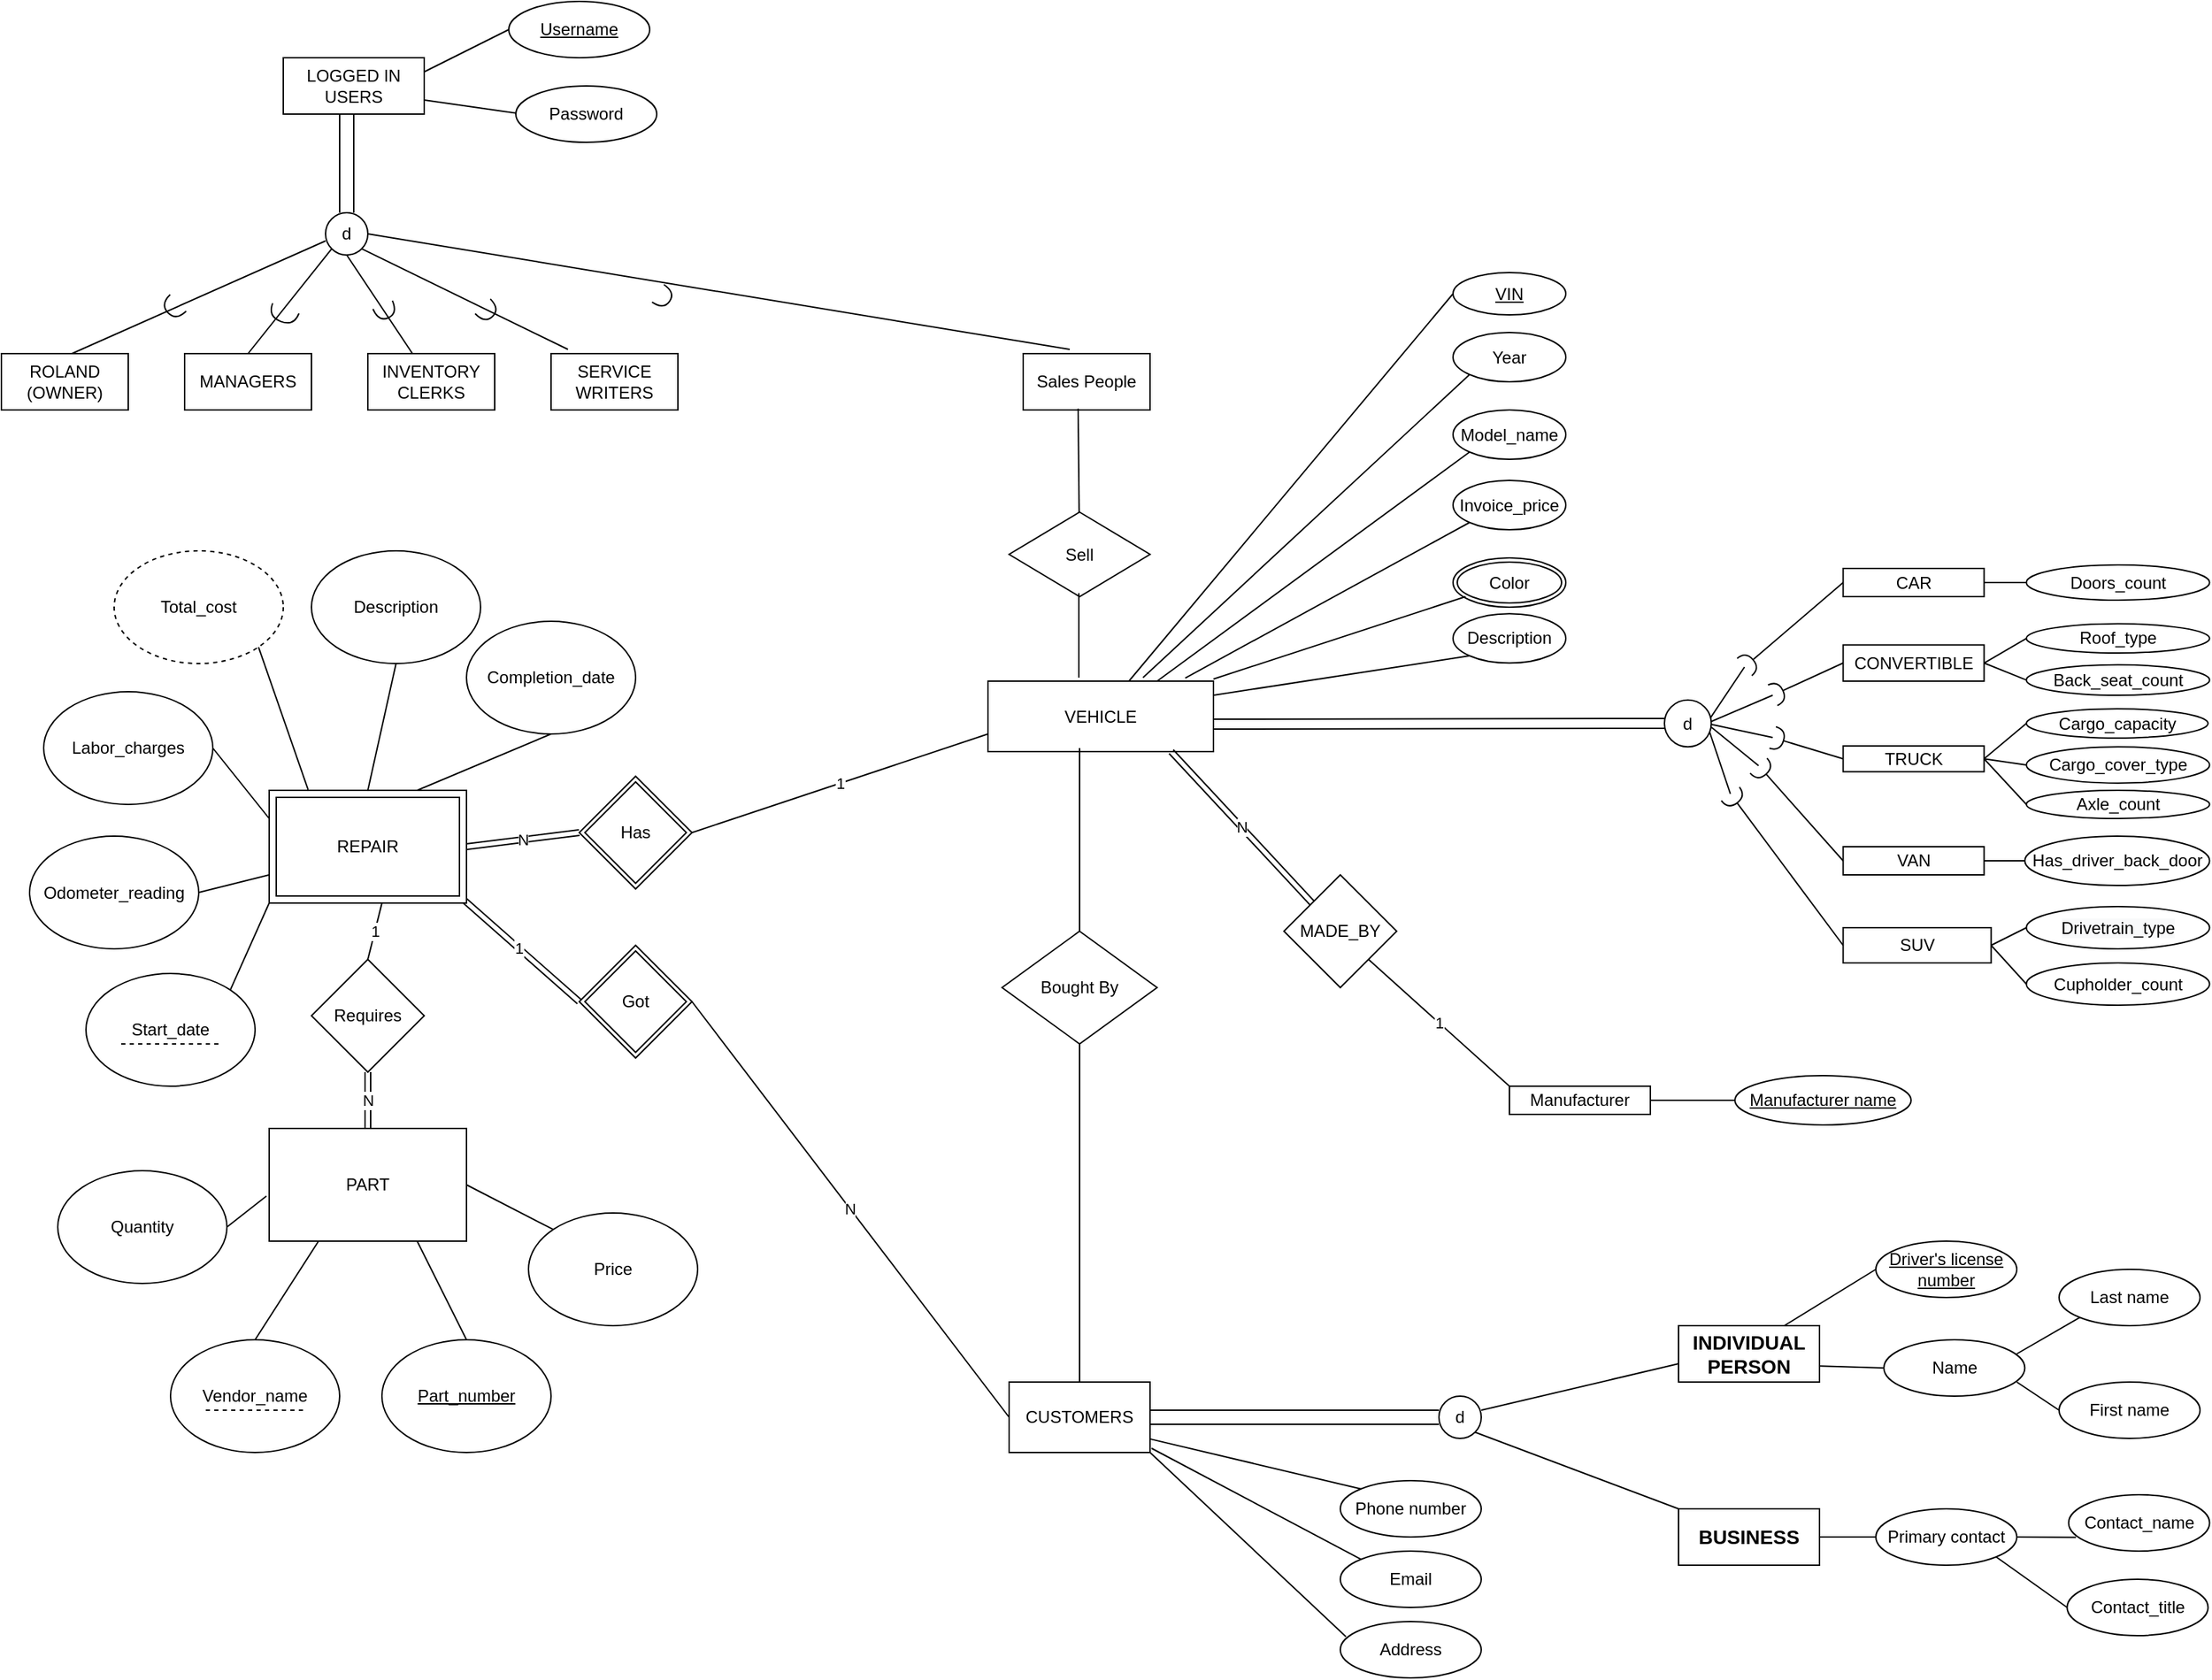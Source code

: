 <mxfile version="15.2.9" type="device"><diagram id="y69nBpDlucvYkf-LFNaB" name="Page-1"><mxGraphModel dx="1240" dy="689" grid="1" gridSize="10" guides="1" tooltips="1" connect="1" arrows="1" fold="1" page="1" pageScale="1" pageWidth="850" pageHeight="1100" math="0" shadow="0"><root><mxCell id="0"/><mxCell id="1" parent="0"/><mxCell id="Yxhm9z8XRofDXr7Q03bV-1" value="LOGGED IN USERS" style="whiteSpace=wrap;html=1;align=center;" vertex="1" parent="1"><mxGeometry x="210" y="110" width="100" height="40" as="geometry"/></mxCell><mxCell id="Yxhm9z8XRofDXr7Q03bV-3" value="" style="endArrow=none;html=1;" edge="1" parent="1"><mxGeometry width="50" height="50" relative="1" as="geometry"><mxPoint x="310" y="120" as="sourcePoint"/><mxPoint x="370" y="90" as="targetPoint"/></mxGeometry></mxCell><mxCell id="Yxhm9z8XRofDXr7Q03bV-4" value="" style="endArrow=none;html=1;exitX=1;exitY=0.75;exitDx=0;exitDy=0;" edge="1" parent="1" source="Yxhm9z8XRofDXr7Q03bV-1"><mxGeometry width="50" height="50" relative="1" as="geometry"><mxPoint x="310" y="150" as="sourcePoint"/><mxPoint x="380" y="150" as="targetPoint"/></mxGeometry></mxCell><mxCell id="Yxhm9z8XRofDXr7Q03bV-6" value="Password" style="ellipse;whiteSpace=wrap;html=1;align=center;" vertex="1" parent="1"><mxGeometry x="375" y="130" width="100" height="40" as="geometry"/></mxCell><mxCell id="Yxhm9z8XRofDXr7Q03bV-7" value="Username" style="ellipse;whiteSpace=wrap;html=1;align=center;fontStyle=4;" vertex="1" parent="1"><mxGeometry x="370" y="70" width="100" height="40" as="geometry"/></mxCell><mxCell id="Yxhm9z8XRofDXr7Q03bV-8" value="" style="endArrow=none;html=1;" edge="1" parent="1"><mxGeometry width="50" height="50" relative="1" as="geometry"><mxPoint x="260" y="220" as="sourcePoint"/><mxPoint x="260" y="150" as="targetPoint"/></mxGeometry></mxCell><mxCell id="Yxhm9z8XRofDXr7Q03bV-9" value="" style="endArrow=none;html=1;" edge="1" parent="1"><mxGeometry width="50" height="50" relative="1" as="geometry"><mxPoint x="250" y="220" as="sourcePoint"/><mxPoint x="250" y="150" as="targetPoint"/></mxGeometry></mxCell><mxCell id="Yxhm9z8XRofDXr7Q03bV-10" value="d" style="ellipse;whiteSpace=wrap;html=1;aspect=fixed;" vertex="1" parent="1"><mxGeometry x="240" y="220" width="30" height="30" as="geometry"/></mxCell><mxCell id="Yxhm9z8XRofDXr7Q03bV-11" value="" style="endArrow=none;html=1;" edge="1" parent="1"><mxGeometry width="50" height="50" relative="1" as="geometry"><mxPoint x="60" y="320" as="sourcePoint"/><mxPoint x="240" y="240" as="targetPoint"/></mxGeometry></mxCell><mxCell id="Yxhm9z8XRofDXr7Q03bV-12" value="ROLAND (OWNER)" style="rounded=0;whiteSpace=wrap;html=1;" vertex="1" parent="1"><mxGeometry x="10" y="320" width="90" height="40" as="geometry"/></mxCell><mxCell id="Yxhm9z8XRofDXr7Q03bV-13" value="MANAGERS" style="rounded=0;whiteSpace=wrap;html=1;" vertex="1" parent="1"><mxGeometry x="140" y="320" width="90" height="40" as="geometry"/></mxCell><mxCell id="Yxhm9z8XRofDXr7Q03bV-14" value="INVENTORY CLERKS" style="rounded=0;whiteSpace=wrap;html=1;" vertex="1" parent="1"><mxGeometry x="270" y="320" width="90" height="40" as="geometry"/></mxCell><mxCell id="Yxhm9z8XRofDXr7Q03bV-15" value="Sales People" style="rounded=0;whiteSpace=wrap;html=1;" vertex="1" parent="1"><mxGeometry x="735" y="320" width="90" height="40" as="geometry"/></mxCell><mxCell id="Yxhm9z8XRofDXr7Q03bV-16" value="SERVICE WRITERS" style="rounded=0;whiteSpace=wrap;html=1;" vertex="1" parent="1"><mxGeometry x="400" y="320" width="90" height="40" as="geometry"/></mxCell><mxCell id="Yxhm9z8XRofDXr7Q03bV-17" value="" style="endArrow=none;html=1;entryX=0.367;entryY=-0.075;entryDx=0;entryDy=0;entryPerimeter=0;exitX=1;exitY=0.5;exitDx=0;exitDy=0;" edge="1" parent="1" source="Yxhm9z8XRofDXr7Q03bV-10" target="Yxhm9z8XRofDXr7Q03bV-15"><mxGeometry width="50" height="50" relative="1" as="geometry"><mxPoint x="350" y="240" as="sourcePoint"/><mxPoint x="530" y="160" as="targetPoint"/></mxGeometry></mxCell><mxCell id="Yxhm9z8XRofDXr7Q03bV-20" value="" style="endArrow=none;html=1;exitX=0.5;exitY=1;exitDx=0;exitDy=0;" edge="1" parent="1" source="Yxhm9z8XRofDXr7Q03bV-10" target="Yxhm9z8XRofDXr7Q03bV-14"><mxGeometry width="50" height="50" relative="1" as="geometry"><mxPoint x="260" y="290" as="sourcePoint"/><mxPoint x="290" y="318" as="targetPoint"/></mxGeometry></mxCell><mxCell id="Yxhm9z8XRofDXr7Q03bV-21" value="" style="shape=requiredInterface;html=1;verticalLabelPosition=bottom;direction=south;rotation=337;" vertex="1" parent="1"><mxGeometry x="275" y="285" width="15" height="10" as="geometry"/></mxCell><mxCell id="Yxhm9z8XRofDXr7Q03bV-22" value="" style="shape=requiredInterface;html=1;verticalLabelPosition=bottom;direction=east;rotation=46;" vertex="1" parent="1"><mxGeometry x="350" y="282.5" width="10" height="15" as="geometry"/></mxCell><mxCell id="Yxhm9z8XRofDXr7Q03bV-24" value="" style="endArrow=none;html=1;exitX=1;exitY=1;exitDx=0;exitDy=0;entryX=0.133;entryY=-0.075;entryDx=0;entryDy=0;entryPerimeter=0;" edge="1" parent="1" source="Yxhm9z8XRofDXr7Q03bV-10" target="Yxhm9z8XRofDXr7Q03bV-16"><mxGeometry width="50" height="50" relative="1" as="geometry"><mxPoint x="265.607" y="245.607" as="sourcePoint"/><mxPoint x="370" y="290" as="targetPoint"/></mxGeometry></mxCell><mxCell id="Yxhm9z8XRofDXr7Q03bV-26" value="" style="shape=requiredInterface;html=1;verticalLabelPosition=bottom;direction=east;rotation=34;" vertex="1" parent="1"><mxGeometry x="474.998" y="272.497" width="10" height="15" as="geometry"/></mxCell><mxCell id="Yxhm9z8XRofDXr7Q03bV-28" value="" style="shape=requiredInterface;html=1;verticalLabelPosition=bottom;direction=south;rotation=46;" vertex="1" parent="1"><mxGeometry x="123.63" y="282.5" width="16.37" height="10" as="geometry"/></mxCell><mxCell id="Yxhm9z8XRofDXr7Q03bV-27" value="" style="shape=requiredInterface;html=1;verticalLabelPosition=bottom;direction=south;rotation=21;" vertex="1" parent="1"><mxGeometry x="200" y="287.5" width="20" height="10" as="geometry"/></mxCell><mxCell id="Yxhm9z8XRofDXr7Q03bV-29" value="" style="endArrow=none;html=1;entryX=0;entryY=1;entryDx=0;entryDy=0;exitX=0.5;exitY=0;exitDx=0;exitDy=0;" edge="1" parent="1" source="Yxhm9z8XRofDXr7Q03bV-13" target="Yxhm9z8XRofDXr7Q03bV-10"><mxGeometry width="50" height="50" relative="1" as="geometry"><mxPoint x="185" y="320" as="sourcePoint"/><mxPoint x="244.393" y="245.607" as="targetPoint"/></mxGeometry></mxCell><mxCell id="Yxhm9z8XRofDXr7Q03bV-31" value="Sell" style="shape=rhombus;perimeter=rhombusPerimeter;whiteSpace=wrap;html=1;align=center;" vertex="1" parent="1"><mxGeometry x="725" y="432.5" width="100" height="60" as="geometry"/></mxCell><mxCell id="Yxhm9z8XRofDXr7Q03bV-32" value="" style="endArrow=none;html=1;entryX=0.433;entryY=0.975;entryDx=0;entryDy=0;entryPerimeter=0;" edge="1" parent="1" source="Yxhm9z8XRofDXr7Q03bV-31" target="Yxhm9z8XRofDXr7Q03bV-15"><mxGeometry width="50" height="50" relative="1" as="geometry"><mxPoint x="540" y="410" as="sourcePoint"/><mxPoint x="590" y="360" as="targetPoint"/></mxGeometry></mxCell><mxCell id="Yxhm9z8XRofDXr7Q03bV-33" value="" style="endArrow=none;html=1;" edge="1" parent="1"><mxGeometry width="50" height="50" relative="1" as="geometry"><mxPoint x="774.5" y="550" as="sourcePoint"/><mxPoint x="774.5" y="490" as="targetPoint"/></mxGeometry></mxCell><mxCell id="Yxhm9z8XRofDXr7Q03bV-34" value="VEHICLE" style="whiteSpace=wrap;html=1;align=center;" vertex="1" parent="1"><mxGeometry x="710" y="552.5" width="160" height="50" as="geometry"/></mxCell><mxCell id="Yxhm9z8XRofDXr7Q03bV-35" value="&lt;div style=&quot;text-align: left&quot;&gt;&lt;font face=&quot;helvetica&quot;&gt;Doors_count&lt;/font&gt;&lt;/div&gt;" style="ellipse;whiteSpace=wrap;html=1;fontSize=12;direction=east;" vertex="1" parent="1"><mxGeometry x="1446.78" y="470" width="130" height="25" as="geometry"/></mxCell><mxCell id="Yxhm9z8XRofDXr7Q03bV-36" value="Roof_type" style="ellipse;whiteSpace=wrap;html=1;fontSize=12;direction=east;" vertex="1" parent="1"><mxGeometry x="1446.78" y="511.78" width="130" height="20.72" as="geometry"/></mxCell><mxCell id="Yxhm9z8XRofDXr7Q03bV-37" value="Back_seat_count" style="ellipse;whiteSpace=wrap;html=1;fontSize=12;direction=east;" vertex="1" parent="1"><mxGeometry x="1446.78" y="540.89" width="130" height="21.61" as="geometry"/></mxCell><mxCell id="Yxhm9z8XRofDXr7Q03bV-38" value="Cargo_capacity" style="ellipse;whiteSpace=wrap;html=1;fontSize=12;direction=east;" vertex="1" parent="1"><mxGeometry x="1446.78" y="572.14" width="128.93" height="20.72" as="geometry"/></mxCell><mxCell id="Yxhm9z8XRofDXr7Q03bV-39" value="Cargo_cover_type" style="ellipse;whiteSpace=wrap;html=1;fontSize=12;direction=east;" vertex="1" parent="1"><mxGeometry x="1446.78" y="599.11" width="130" height="25.72" as="geometry"/></mxCell><mxCell id="Yxhm9z8XRofDXr7Q03bV-40" value="Axle_count" style="ellipse;whiteSpace=wrap;html=1;fontSize=12;direction=east;" vertex="1" parent="1"><mxGeometry x="1446.78" y="630" width="130" height="20" as="geometry"/></mxCell><mxCell id="Yxhm9z8XRofDXr7Q03bV-41" value="Has_driver_back_door" style="ellipse;whiteSpace=wrap;html=1;fontSize=12;direction=east;" vertex="1" parent="1"><mxGeometry x="1445.68" y="662.5" width="131.1" height="35" as="geometry"/></mxCell><mxCell id="Yxhm9z8XRofDXr7Q03bV-42" value="&lt;span style=&quot;color: rgb(0 , 0 , 0) ; font-family: &amp;#34;helvetica&amp;#34; ; font-size: 12px ; font-style: normal ; font-weight: 400 ; letter-spacing: normal ; text-align: left ; text-indent: 0px ; text-transform: none ; word-spacing: 0px ; background-color: rgb(248 , 249 , 250) ; display: inline ; float: none&quot;&gt;Drivetrain_type&lt;/span&gt;" style="ellipse;whiteSpace=wrap;html=1;fontSize=12;direction=east;" vertex="1" parent="1"><mxGeometry x="1446.78" y="712.5" width="130" height="30" as="geometry"/></mxCell><mxCell id="Yxhm9z8XRofDXr7Q03bV-43" value="&lt;span style=&quot;text-align: left ; font-size: 12px&quot;&gt;Cupholder_count&lt;/span&gt;" style="ellipse;whiteSpace=wrap;html=1;fontSize=12;direction=east;" vertex="1" parent="1"><mxGeometry x="1446.78" y="752.5" width="130" height="30" as="geometry"/></mxCell><mxCell id="Yxhm9z8XRofDXr7Q03bV-44" value="" style="endArrow=none;html=1;entryX=1;entryY=0.5;entryDx=0;entryDy=0;exitX=0;exitY=0.5;exitDx=0;exitDy=0;" edge="1" parent="1" source="Yxhm9z8XRofDXr7Q03bV-43" target="Yxhm9z8XRofDXr7Q03bV-46"><mxGeometry width="50" height="50" relative="1" as="geometry"><mxPoint x="1041.78" y="772.5" as="sourcePoint"/><mxPoint x="1086.78" y="772.5" as="targetPoint"/></mxGeometry></mxCell><mxCell id="Yxhm9z8XRofDXr7Q03bV-45" value="" style="endArrow=none;html=1;entryX=1;entryY=0.5;entryDx=0;entryDy=0;exitX=0;exitY=0.5;exitDx=0;exitDy=0;" edge="1" parent="1" source="Yxhm9z8XRofDXr7Q03bV-42" target="Yxhm9z8XRofDXr7Q03bV-46"><mxGeometry width="50" height="50" relative="1" as="geometry"><mxPoint x="1086.78" y="821.5" as="sourcePoint"/><mxPoint x="1097.031" y="783.107" as="targetPoint"/></mxGeometry></mxCell><mxCell id="Yxhm9z8XRofDXr7Q03bV-46" value="SUV" style="html=1;dashed=0;whitespace=wrap;direction=east;" vertex="1" parent="1"><mxGeometry x="1316.78" y="727.5" width="105" height="25" as="geometry"/></mxCell><mxCell id="Yxhm9z8XRofDXr7Q03bV-47" value="VAN" style="whiteSpace=wrap;html=1;align=center;direction=east;" vertex="1" parent="1"><mxGeometry x="1316.78" y="670" width="100" height="20" as="geometry"/></mxCell><mxCell id="Yxhm9z8XRofDXr7Q03bV-48" value="TRUCK" style="whiteSpace=wrap;html=1;align=center;direction=east;" vertex="1" parent="1"><mxGeometry x="1316.78" y="598.48" width="100" height="18.3" as="geometry"/></mxCell><mxCell id="Yxhm9z8XRofDXr7Q03bV-49" value="" style="endArrow=none;html=1;entryX=1;entryY=0.5;entryDx=0;entryDy=0;exitX=0;exitY=0.5;exitDx=0;exitDy=0;" edge="1" parent="1" source="Yxhm9z8XRofDXr7Q03bV-40" target="Yxhm9z8XRofDXr7Q03bV-48"><mxGeometry width="50" height="50" relative="1" as="geometry"><mxPoint x="1411.78" y="744.78" as="sourcePoint"/><mxPoint x="1401.78" y="654.78" as="targetPoint"/></mxGeometry></mxCell><mxCell id="Yxhm9z8XRofDXr7Q03bV-50" value="" style="endArrow=none;html=1;exitX=0;exitY=0.5;exitDx=0;exitDy=0;entryX=1;entryY=0.5;entryDx=0;entryDy=0;" edge="1" parent="1" source="Yxhm9z8XRofDXr7Q03bV-39" target="Yxhm9z8XRofDXr7Q03bV-48"><mxGeometry width="50" height="50" relative="1" as="geometry"><mxPoint x="1361.78" y="694.78" as="sourcePoint"/><mxPoint x="1446.78" y="631.5" as="targetPoint"/></mxGeometry></mxCell><mxCell id="Yxhm9z8XRofDXr7Q03bV-51" value="" style="endArrow=none;html=1;entryX=0;entryY=0.5;entryDx=0;entryDy=0;exitX=1;exitY=0.5;exitDx=0;exitDy=0;" edge="1" parent="1" source="Yxhm9z8XRofDXr7Q03bV-48" target="Yxhm9z8XRofDXr7Q03bV-38"><mxGeometry width="50" height="50" relative="1" as="geometry"><mxPoint x="1406.78" y="632.5" as="sourcePoint"/><mxPoint x="1489.28" y="634.78" as="targetPoint"/></mxGeometry></mxCell><mxCell id="Yxhm9z8XRofDXr7Q03bV-52" value="CONVERTIBLE" style="whiteSpace=wrap;html=1;align=center;direction=east;" vertex="1" parent="1"><mxGeometry x="1316.78" y="526.78" width="100" height="25.72" as="geometry"/></mxCell><mxCell id="Yxhm9z8XRofDXr7Q03bV-53" value="CAR" style="whiteSpace=wrap;html=1;align=center;direction=east;" vertex="1" parent="1"><mxGeometry x="1316.78" y="472.5" width="100" height="20" as="geometry"/></mxCell><mxCell id="Yxhm9z8XRofDXr7Q03bV-54" value="" style="endArrow=none;html=1;entryX=0;entryY=0.5;entryDx=0;entryDy=0;exitX=1;exitY=0.5;exitDx=0;exitDy=0;" edge="1" parent="1" source="Yxhm9z8XRofDXr7Q03bV-52" target="Yxhm9z8XRofDXr7Q03bV-36"><mxGeometry width="50" height="50" relative="1" as="geometry"><mxPoint x="1386.78" y="574.06" as="sourcePoint"/><mxPoint x="1436.78" y="524.06" as="targetPoint"/></mxGeometry></mxCell><mxCell id="Yxhm9z8XRofDXr7Q03bV-55" value="" style="endArrow=none;html=1;entryX=0;entryY=0.5;entryDx=0;entryDy=0;exitX=1;exitY=0.5;exitDx=0;exitDy=0;" edge="1" parent="1" source="Yxhm9z8XRofDXr7Q03bV-52" target="Yxhm9z8XRofDXr7Q03bV-37"><mxGeometry width="50" height="50" relative="1" as="geometry"><mxPoint x="1386.78" y="574.78" as="sourcePoint"/><mxPoint x="1436.78" y="524.78" as="targetPoint"/></mxGeometry></mxCell><mxCell id="Yxhm9z8XRofDXr7Q03bV-56" value="" style="endArrow=none;html=1;exitX=1;exitY=0.5;exitDx=0;exitDy=0;entryX=0;entryY=0.5;entryDx=0;entryDy=0;" edge="1" parent="1" source="Yxhm9z8XRofDXr7Q03bV-47" target="Yxhm9z8XRofDXr7Q03bV-41"><mxGeometry width="50" height="50" relative="1" as="geometry"><mxPoint x="1156.78" y="702.5" as="sourcePoint"/><mxPoint x="1206.78" y="652.5" as="targetPoint"/></mxGeometry></mxCell><mxCell id="Yxhm9z8XRofDXr7Q03bV-57" value="" style="endArrow=none;html=1;entryX=1;entryY=0.5;entryDx=0;entryDy=0;exitX=0;exitY=0.5;exitDx=0;exitDy=0;" edge="1" parent="1" source="Yxhm9z8XRofDXr7Q03bV-35" target="Yxhm9z8XRofDXr7Q03bV-53"><mxGeometry width="50" height="50" relative="1" as="geometry"><mxPoint x="1156.78" y="702.5" as="sourcePoint"/><mxPoint x="1206.78" y="652.5" as="targetPoint"/></mxGeometry></mxCell><mxCell id="Yxhm9z8XRofDXr7Q03bV-58" value="" style="endArrow=halfCircle;html=1;strokeWidth=1;exitX=0;exitY=0.5;exitDx=0;exitDy=0;endFill=0;entryX=0;entryY=0.5;entryDx=0;entryDy=0;" edge="1" parent="1" source="Yxhm9z8XRofDXr7Q03bV-53"><mxGeometry width="50" height="50" relative="1" as="geometry"><mxPoint x="1226.78" y="602.5" as="sourcePoint"/><mxPoint x="1246.78" y="542.5" as="targetPoint"/></mxGeometry></mxCell><mxCell id="Yxhm9z8XRofDXr7Q03bV-59" value="" style="endArrow=halfCircle;html=1;strokeWidth=1;exitX=0;exitY=0.5;exitDx=0;exitDy=0;endFill=0;entryX=0;entryY=0.5;entryDx=0;entryDy=0;" edge="1" parent="1" source="Yxhm9z8XRofDXr7Q03bV-52"><mxGeometry width="50" height="50" relative="1" as="geometry"><mxPoint x="1326.78" y="492.5" as="sourcePoint"/><mxPoint x="1266.78" y="562.5" as="targetPoint"/></mxGeometry></mxCell><mxCell id="Yxhm9z8XRofDXr7Q03bV-60" value="" style="endArrow=halfCircle;html=1;strokeWidth=1;exitX=0;exitY=0.5;exitDx=0;exitDy=0;endFill=0;entryX=0;entryY=0.5;entryDx=0;entryDy=0;" edge="1" parent="1" source="Yxhm9z8XRofDXr7Q03bV-48"><mxGeometry width="50" height="50" relative="1" as="geometry"><mxPoint x="1326.78" y="549.64" as="sourcePoint"/><mxPoint x="1266.78" y="592.5" as="targetPoint"/></mxGeometry></mxCell><mxCell id="Yxhm9z8XRofDXr7Q03bV-61" value="" style="endArrow=halfCircle;html=1;strokeWidth=1;exitX=0;exitY=0.5;exitDx=0;exitDy=0;endFill=0;entryX=0;entryY=0.5;entryDx=0;entryDy=0;" edge="1" parent="1" source="Yxhm9z8XRofDXr7Q03bV-47"><mxGeometry width="50" height="50" relative="1" as="geometry"><mxPoint x="1326.78" y="617.63" as="sourcePoint"/><mxPoint x="1256.78" y="612.5" as="targetPoint"/></mxGeometry></mxCell><mxCell id="Yxhm9z8XRofDXr7Q03bV-62" value="" style="endArrow=halfCircle;html=1;strokeWidth=1;exitX=0;exitY=0.5;exitDx=0;exitDy=0;endFill=0;entryX=0;entryY=0.5;entryDx=0;entryDy=0;" edge="1" parent="1" source="Yxhm9z8XRofDXr7Q03bV-46"><mxGeometry width="50" height="50" relative="1" as="geometry"><mxPoint x="1326.78" y="690" as="sourcePoint"/><mxPoint x="1236.78" y="632.5" as="targetPoint"/></mxGeometry></mxCell><mxCell id="Yxhm9z8XRofDXr7Q03bV-63" value="" style="endArrow=none;html=1;strokeWidth=1;exitX=1;exitY=0.5;exitDx=0;exitDy=0;" edge="1" parent="1"><mxGeometry width="50" height="50" relative="1" as="geometry"><mxPoint x="1220.0" y="582.5" as="sourcePoint"/><mxPoint x="1246.78" y="542.5" as="targetPoint"/></mxGeometry></mxCell><mxCell id="Yxhm9z8XRofDXr7Q03bV-64" value="" style="endArrow=none;html=1;strokeWidth=1;exitX=1;exitY=0.5;exitDx=0;exitDy=0;" edge="1" parent="1"><mxGeometry width="50" height="50" relative="1" as="geometry"><mxPoint x="1220.0" y="582.5" as="sourcePoint"/><mxPoint x="1266.78" y="562.5" as="targetPoint"/></mxGeometry></mxCell><mxCell id="Yxhm9z8XRofDXr7Q03bV-65" value="" style="endArrow=none;html=1;strokeWidth=1;exitX=1;exitY=0.5;exitDx=0;exitDy=0;" edge="1" parent="1"><mxGeometry width="50" height="50" relative="1" as="geometry"><mxPoint x="1220.0" y="582.5" as="sourcePoint"/><mxPoint x="1266.78" y="592.5" as="targetPoint"/></mxGeometry></mxCell><mxCell id="Yxhm9z8XRofDXr7Q03bV-66" value="" style="endArrow=none;html=1;strokeWidth=1;exitX=1;exitY=0.5;exitDx=0;exitDy=0;" edge="1" parent="1"><mxGeometry width="50" height="50" relative="1" as="geometry"><mxPoint x="1220.0" y="582.5" as="sourcePoint"/><mxPoint x="1256.78" y="612.5" as="targetPoint"/></mxGeometry></mxCell><mxCell id="Yxhm9z8XRofDXr7Q03bV-67" value="" style="endArrow=none;html=1;strokeWidth=1;exitX=1;exitY=0.5;exitDx=0;exitDy=0;" edge="1" parent="1"><mxGeometry width="50" height="50" relative="1" as="geometry"><mxPoint x="1220.0" y="582.5" as="sourcePoint"/><mxPoint x="1236.78" y="632.5" as="targetPoint"/></mxGeometry></mxCell><mxCell id="Yxhm9z8XRofDXr7Q03bV-68" value="d" style="ellipse;whiteSpace=wrap;html=1;aspect=fixed;direction=east;" vertex="1" parent="1"><mxGeometry x="1190" y="565.89" width="33.22" height="33.22" as="geometry"/></mxCell><mxCell id="Yxhm9z8XRofDXr7Q03bV-69" style="edgeStyle=none;rounded=0;orthogonalLoop=1;jettySize=auto;html=1;entryX=0;entryY=0.5;entryDx=0;entryDy=0;endArrow=none;endFill=0;strokeWidth=1;shape=link;width=7;" edge="1" parent="1" target="Yxhm9z8XRofDXr7Q03bV-68"><mxGeometry relative="1" as="geometry"><mxPoint x="870" y="583" as="sourcePoint"/><mxPoint x="760.0" y="582" as="targetPoint"/></mxGeometry></mxCell><mxCell id="Yxhm9z8XRofDXr7Q03bV-105" value="" style="endArrow=none;html=1;exitX=0.5;exitY=0;exitDx=0;exitDy=0;" edge="1" parent="1" source="Yxhm9z8XRofDXr7Q03bV-106"><mxGeometry width="50" height="50" relative="1" as="geometry"><mxPoint x="775.23" y="675.59" as="sourcePoint"/><mxPoint x="775" y="600" as="targetPoint"/></mxGeometry></mxCell><mxCell id="Yxhm9z8XRofDXr7Q03bV-106" value="Bought By" style="shape=rhombus;perimeter=rhombusPerimeter;whiteSpace=wrap;html=1;align=center;" vertex="1" parent="1"><mxGeometry x="720" y="730" width="110" height="80" as="geometry"/></mxCell><mxCell id="Yxhm9z8XRofDXr7Q03bV-108" value="" style="endArrow=none;html=1;exitX=0.5;exitY=0;exitDx=0;exitDy=0;" edge="1" parent="1" source="Yxhm9z8XRofDXr7Q03bV-109"><mxGeometry width="50" height="50" relative="1" as="geometry"><mxPoint x="775.23" y="823.68" as="sourcePoint"/><mxPoint x="775" y="810" as="targetPoint"/></mxGeometry></mxCell><mxCell id="Yxhm9z8XRofDXr7Q03bV-109" value="CUSTOMERS" style="whiteSpace=wrap;html=1;align=center;" vertex="1" parent="1"><mxGeometry x="725" y="1050" width="100" height="50" as="geometry"/></mxCell><mxCell id="Yxhm9z8XRofDXr7Q03bV-120" value="Model_name" style="ellipse;whiteSpace=wrap;html=1;rounded=0;fontSize=12;" vertex="1" parent="1"><mxGeometry x="1040" y="360" width="80" height="35" as="geometry"/></mxCell><mxCell id="Yxhm9z8XRofDXr7Q03bV-121" value="Year" style="ellipse;whiteSpace=wrap;html=1;rounded=0;fontSize=12;" vertex="1" parent="1"><mxGeometry x="1040" y="305" width="80" height="35" as="geometry"/></mxCell><mxCell id="Yxhm9z8XRofDXr7Q03bV-122" value="Invoice_price" style="ellipse;whiteSpace=wrap;html=1;rounded=0;fontSize=12;" vertex="1" parent="1"><mxGeometry x="1040" y="410" width="80" height="35" as="geometry"/></mxCell><mxCell id="Yxhm9z8XRofDXr7Q03bV-124" value="" style="endArrow=none;html=1;entryX=0.75;entryY=0;entryDx=0;entryDy=0;exitX=0;exitY=1;exitDx=0;exitDy=0;" edge="1" parent="1" source="Yxhm9z8XRofDXr7Q03bV-120" target="Yxhm9z8XRofDXr7Q03bV-34"><mxGeometry width="50" height="50" relative="1" as="geometry"><mxPoint x="930" y="440" as="sourcePoint"/><mxPoint x="1120" y="315.72" as="targetPoint"/></mxGeometry></mxCell><mxCell id="Yxhm9z8XRofDXr7Q03bV-125" value="" style="endArrow=none;html=1;exitX=0;exitY=1;exitDx=0;exitDy=0;" edge="1" parent="1" source="Yxhm9z8XRofDXr7Q03bV-121"><mxGeometry width="50" height="50" relative="1" as="geometry"><mxPoint x="1075" y="260.72" as="sourcePoint"/><mxPoint x="820" y="550" as="targetPoint"/></mxGeometry></mxCell><mxCell id="Yxhm9z8XRofDXr7Q03bV-126" value="&lt;span&gt;Color&lt;/span&gt;" style="ellipse;shape=doubleEllipse;margin=3;whiteSpace=wrap;html=1;align=center;" vertex="1" parent="1"><mxGeometry x="1040" y="465" width="80" height="35" as="geometry"/></mxCell><mxCell id="Yxhm9z8XRofDXr7Q03bV-128" value="Description" style="ellipse;whiteSpace=wrap;html=1;rounded=0;fontSize=12;" vertex="1" parent="1"><mxGeometry x="1040" y="504.64" width="80" height="35" as="geometry"/></mxCell><mxCell id="Yxhm9z8XRofDXr7Q03bV-130" value="" style="endArrow=none;html=1;entryX=0;entryY=1;entryDx=0;entryDy=0;exitX=1;exitY=0.2;exitDx=0;exitDy=0;exitPerimeter=0;" edge="1" parent="1" source="Yxhm9z8XRofDXr7Q03bV-34" target="Yxhm9z8XRofDXr7Q03bV-128"><mxGeometry width="50" height="50" relative="1" as="geometry"><mxPoint x="890" y="540" as="sourcePoint"/><mxPoint x="935.0" y="408.22" as="targetPoint"/></mxGeometry></mxCell><mxCell id="Yxhm9z8XRofDXr7Q03bV-131" value="" style="endArrow=none;html=1;entryX=0.111;entryY=0.786;entryDx=0;entryDy=0;entryPerimeter=0;" edge="1" parent="1" target="Yxhm9z8XRofDXr7Q03bV-126"><mxGeometry width="50" height="50" relative="1" as="geometry"><mxPoint x="870" y="551" as="sourcePoint"/><mxPoint x="950" y="528" as="targetPoint"/></mxGeometry></mxCell><mxCell id="Yxhm9z8XRofDXr7Q03bV-132" value="" style="endArrow=none;html=1;exitX=1;exitY=0.5;exitDx=0;exitDy=0;entryX=0;entryY=1;entryDx=0;entryDy=0;" edge="1" parent="1" target="Yxhm9z8XRofDXr7Q03bV-122"><mxGeometry width="50" height="50" relative="1" as="geometry"><mxPoint x="850" y="550.28" as="sourcePoint"/><mxPoint x="888" y="456" as="targetPoint"/></mxGeometry></mxCell><mxCell id="Yxhm9z8XRofDXr7Q03bV-134" value="&lt;u&gt;VIN&lt;/u&gt;" style="ellipse;whiteSpace=wrap;html=1;fontSize=12;strokeColor=#000000;fillColor=#ffffff;" vertex="1" parent="1"><mxGeometry x="1040" y="262.5" width="80" height="30" as="geometry"/></mxCell><mxCell id="Yxhm9z8XRofDXr7Q03bV-136" value="" style="endArrow=none;html=1;exitX=0;exitY=0.5;exitDx=0;exitDy=0;" edge="1" parent="1" source="Yxhm9z8XRofDXr7Q03bV-134"><mxGeometry width="50" height="50" relative="1" as="geometry"><mxPoint x="1041.03" y="337.07" as="sourcePoint"/><mxPoint x="809.996" y="552.501" as="targetPoint"/></mxGeometry></mxCell><mxCell id="Yxhm9z8XRofDXr7Q03bV-137" value="&lt;u&gt;Manufacturer name&lt;/u&gt;" style="ellipse;whiteSpace=wrap;html=1;rounded=0;fontSize=12;" vertex="1" parent="1"><mxGeometry x="1240" y="832.5" width="125" height="35" as="geometry"/></mxCell><mxCell id="Yxhm9z8XRofDXr7Q03bV-138" value="MADE_BY" style="rhombus;whiteSpace=wrap;html=1;" vertex="1" parent="1"><mxGeometry x="920" y="690" width="80" height="80" as="geometry"/></mxCell><mxCell id="Yxhm9z8XRofDXr7Q03bV-140" value="1" style="endArrow=none;html=1;exitX=1;exitY=1;exitDx=0;exitDy=0;" edge="1" parent="1" source="Yxhm9z8XRofDXr7Q03bV-138"><mxGeometry width="50" height="50" relative="1" as="geometry"><mxPoint x="925" y="757.5" as="sourcePoint"/><mxPoint x="1080" y="840" as="targetPoint"/></mxGeometry></mxCell><mxCell id="Yxhm9z8XRofDXr7Q03bV-141" value="Manufacturer" style="whiteSpace=wrap;html=1;align=center;" vertex="1" parent="1"><mxGeometry x="1080.0" y="840" width="100" height="20" as="geometry"/></mxCell><mxCell id="Yxhm9z8XRofDXr7Q03bV-143" value="N" style="endArrow=none;html=1;exitX=0.5;exitY=1;exitDx=0;exitDy=0;strokeWidth=1;shape=link;" edge="1" parent="1"><mxGeometry width="50" height="50" relative="1" as="geometry"><mxPoint x="840" y="602.5" as="sourcePoint"/><mxPoint x="940" y="710" as="targetPoint"/></mxGeometry></mxCell><mxCell id="Yxhm9z8XRofDXr7Q03bV-146" value="" style="endArrow=none;html=1;exitX=1;exitY=0.5;exitDx=0;exitDy=0;entryX=0;entryY=0.5;entryDx=0;entryDy=0;" edge="1" parent="1" source="Yxhm9z8XRofDXr7Q03bV-141" target="Yxhm9z8XRofDXr7Q03bV-137"><mxGeometry width="50" height="50" relative="1" as="geometry"><mxPoint x="1200" y="940" as="sourcePoint"/><mxPoint x="1240" y="855" as="targetPoint"/></mxGeometry></mxCell><mxCell id="Yxhm9z8XRofDXr7Q03bV-150" value="d" style="ellipse;whiteSpace=wrap;html=1;aspect=fixed;rotation=0;" vertex="1" parent="1"><mxGeometry x="1030" y="1060" width="30" height="30" as="geometry"/></mxCell><mxCell id="Yxhm9z8XRofDXr7Q03bV-151" value="&lt;font style=&quot;font-size: 14px&quot;&gt;&lt;b&gt;BUSINESS&lt;/b&gt;&lt;/font&gt;" style="whiteSpace=wrap;html=1;align=center;strokeColor=#000000;direction=east;" vertex="1" parent="1"><mxGeometry x="1200" y="1140" width="100" height="40" as="geometry"/></mxCell><mxCell id="Yxhm9z8XRofDXr7Q03bV-152" value="&lt;b&gt;&lt;font style=&quot;font-size: 14px&quot;&gt;INDIVIDUAL PERSON&lt;/font&gt;&lt;/b&gt;" style="whiteSpace=wrap;html=1;align=center;strokeColor=#000000;direction=east;" vertex="1" parent="1"><mxGeometry x="1200" y="1010" width="100" height="40" as="geometry"/></mxCell><mxCell id="Yxhm9z8XRofDXr7Q03bV-153" value="Name" style="ellipse;whiteSpace=wrap;html=1;align=center;strokeColor=#000000;direction=east;" vertex="1" parent="1"><mxGeometry x="1345.68" y="1020" width="100" height="40" as="geometry"/></mxCell><mxCell id="Yxhm9z8XRofDXr7Q03bV-154" value="Last name" style="ellipse;whiteSpace=wrap;html=1;align=center;strokeColor=#000000;direction=east;" vertex="1" parent="1"><mxGeometry x="1470" y="970" width="100" height="40" as="geometry"/></mxCell><mxCell id="Yxhm9z8XRofDXr7Q03bV-155" value="First name" style="ellipse;whiteSpace=wrap;html=1;align=center;strokeColor=#000000;direction=east;" vertex="1" parent="1"><mxGeometry x="1470" y="1050" width="100" height="40" as="geometry"/></mxCell><mxCell id="Yxhm9z8XRofDXr7Q03bV-156" value="Driver's license number" style="ellipse;whiteSpace=wrap;html=1;align=center;fontStyle=4;strokeColor=#000000;direction=east;" vertex="1" parent="1"><mxGeometry x="1340" y="950" width="100" height="40" as="geometry"/></mxCell><mxCell id="Yxhm9z8XRofDXr7Q03bV-158" value="Primary contact" style="ellipse;whiteSpace=wrap;html=1;align=center;strokeColor=#000000;direction=east;" vertex="1" parent="1"><mxGeometry x="1340" y="1140" width="100" height="40" as="geometry"/></mxCell><mxCell id="Yxhm9z8XRofDXr7Q03bV-160" value="Contact_title" style="ellipse;whiteSpace=wrap;html=1;align=center;strokeColor=#000000;direction=east;" vertex="1" parent="1"><mxGeometry x="1475.71" y="1190" width="100" height="40" as="geometry"/></mxCell><mxCell id="Yxhm9z8XRofDXr7Q03bV-161" value="Contact_name" style="ellipse;whiteSpace=wrap;html=1;align=center;strokeColor=#000000;direction=east;" vertex="1" parent="1"><mxGeometry x="1476.78" y="1130" width="100" height="40" as="geometry"/></mxCell><mxCell id="Yxhm9z8XRofDXr7Q03bV-166" value="" style="endArrow=none;html=1;exitX=1;exitY=1;exitDx=0;exitDy=0;" edge="1" parent="1" source="Yxhm9z8XRofDXr7Q03bV-150"><mxGeometry width="50" height="50" relative="1" as="geometry"><mxPoint x="1220" y="1150" as="sourcePoint"/><mxPoint x="1200" y="1140" as="targetPoint"/><Array as="points"/></mxGeometry></mxCell><mxCell id="Yxhm9z8XRofDXr7Q03bV-167" value="" style="endArrow=none;html=1;exitX=0;exitY=1;exitDx=0;exitDy=0;" edge="1" parent="1" source="Yxhm9z8XRofDXr7Q03bV-154"><mxGeometry width="50" height="50" relative="1" as="geometry"><mxPoint x="1330" y="1150" as="sourcePoint"/><mxPoint x="1440" y="1030" as="targetPoint"/></mxGeometry></mxCell><mxCell id="Yxhm9z8XRofDXr7Q03bV-170" value="" style="endArrow=none;html=1;exitX=1;exitY=0.5;exitDx=0;exitDy=0;entryX=0.052;entryY=0.755;entryDx=0;entryDy=0;entryPerimeter=0;" edge="1" parent="1" source="Yxhm9z8XRofDXr7Q03bV-158" target="Yxhm9z8XRofDXr7Q03bV-161"><mxGeometry width="50" height="50" relative="1" as="geometry"><mxPoint x="1420" y="1170" as="sourcePoint"/><mxPoint x="1470" y="1120" as="targetPoint"/></mxGeometry></mxCell><mxCell id="Yxhm9z8XRofDXr7Q03bV-171" value="" style="endArrow=none;html=1;entryX=0;entryY=0.5;entryDx=0;entryDy=0;exitX=0;exitY=0.5;exitDx=0;exitDy=0;" edge="1" parent="1" target="Yxhm9z8XRofDXr7Q03bV-158"><mxGeometry width="50" height="50" relative="1" as="geometry"><mxPoint x="1300" y="1160" as="sourcePoint"/><mxPoint x="1350" y="1110" as="targetPoint"/></mxGeometry></mxCell><mxCell id="Yxhm9z8XRofDXr7Q03bV-172" value="" style="endArrow=none;html=1;exitX=0;exitY=0.5;exitDx=0;exitDy=0;entryX=1;entryY=1;entryDx=0;entryDy=0;" edge="1" parent="1" source="Yxhm9z8XRofDXr7Q03bV-160" target="Yxhm9z8XRofDXr7Q03bV-158"><mxGeometry width="50" height="50" relative="1" as="geometry"><mxPoint x="1390" y="1215" as="sourcePoint"/><mxPoint x="1440" y="1165" as="targetPoint"/></mxGeometry></mxCell><mxCell id="Yxhm9z8XRofDXr7Q03bV-173" value="" style="endArrow=none;html=1;" edge="1" parent="1"><mxGeometry width="50" height="50" relative="1" as="geometry"><mxPoint x="825" y="1070" as="sourcePoint"/><mxPoint x="1030" y="1070" as="targetPoint"/></mxGeometry></mxCell><mxCell id="Yxhm9z8XRofDXr7Q03bV-174" value="" style="endArrow=none;html=1;entryX=0;entryY=0.667;entryDx=0;entryDy=0;entryPerimeter=0;" edge="1" parent="1" target="Yxhm9z8XRofDXr7Q03bV-150"><mxGeometry width="50" height="50" relative="1" as="geometry"><mxPoint x="825" y="1080" as="sourcePoint"/><mxPoint x="1025" y="1080" as="targetPoint"/></mxGeometry></mxCell><mxCell id="Yxhm9z8XRofDXr7Q03bV-175" value="" style="endArrow=none;html=1;exitX=0.668;exitY=-0.025;exitDx=0;exitDy=0;exitPerimeter=0;" edge="1" parent="1"><mxGeometry width="50" height="50" relative="1" as="geometry"><mxPoint x="1060" y="1070" as="sourcePoint"/><mxPoint x="1200" y="1037" as="targetPoint"/><Array as="points"/></mxGeometry></mxCell><mxCell id="Yxhm9z8XRofDXr7Q03bV-176" value="" style="endArrow=none;html=1;exitX=0.75;exitY=0;exitDx=0;exitDy=0;" edge="1" parent="1" source="Yxhm9z8XRofDXr7Q03bV-152"><mxGeometry width="50" height="50" relative="1" as="geometry"><mxPoint x="1280" y="970" as="sourcePoint"/><mxPoint x="1340" y="970" as="targetPoint"/></mxGeometry></mxCell><mxCell id="Yxhm9z8XRofDXr7Q03bV-177" value="" style="endArrow=none;html=1;exitX=1;exitY=0.5;exitDx=0;exitDy=0;entryX=0;entryY=0.5;entryDx=0;entryDy=0;" edge="1" parent="1" target="Yxhm9z8XRofDXr7Q03bV-153"><mxGeometry width="50" height="50" relative="1" as="geometry"><mxPoint x="1300" y="1038.57" as="sourcePoint"/><mxPoint x="1340" y="1039" as="targetPoint"/></mxGeometry></mxCell><mxCell id="Yxhm9z8XRofDXr7Q03bV-178" value="" style="endArrow=none;html=1;entryX=0;entryY=0.5;entryDx=0;entryDy=0;" edge="1" parent="1" target="Yxhm9z8XRofDXr7Q03bV-155"><mxGeometry width="50" height="50" relative="1" as="geometry"><mxPoint x="1440" y="1050" as="sourcePoint"/><mxPoint x="1490" y="1060" as="targetPoint"/></mxGeometry></mxCell><mxCell id="Yxhm9z8XRofDXr7Q03bV-179" value="Address" style="ellipse;whiteSpace=wrap;html=1;align=center;strokeColor=#000000;" vertex="1" parent="1"><mxGeometry x="960" y="1220" width="100" height="40" as="geometry"/></mxCell><mxCell id="Yxhm9z8XRofDXr7Q03bV-180" value="Phone number" style="ellipse;whiteSpace=wrap;html=1;align=center;strokeColor=#000000;" vertex="1" parent="1"><mxGeometry x="960" y="1120" width="100" height="40" as="geometry"/></mxCell><mxCell id="Yxhm9z8XRofDXr7Q03bV-181" value="Email" style="ellipse;whiteSpace=wrap;html=1;align=center;strokeColor=#000000;" vertex="1" parent="1"><mxGeometry x="960" y="1170" width="100" height="40" as="geometry"/></mxCell><mxCell id="Yxhm9z8XRofDXr7Q03bV-182" value="" style="endArrow=none;html=1;exitX=0;exitY=0;exitDx=0;exitDy=0;entryX=1.001;entryY=0.809;entryDx=0;entryDy=0;entryPerimeter=0;" edge="1" parent="1" source="Yxhm9z8XRofDXr7Q03bV-180" target="Yxhm9z8XRofDXr7Q03bV-109"><mxGeometry width="50" height="50" relative="1" as="geometry"><mxPoint x="840" y="1150" as="sourcePoint"/><mxPoint x="830" y="1090" as="targetPoint"/></mxGeometry></mxCell><mxCell id="Yxhm9z8XRofDXr7Q03bV-183" value="" style="endArrow=none;html=1;exitX=0;exitY=0;exitDx=0;exitDy=0;" edge="1" parent="1" source="Yxhm9z8XRofDXr7Q03bV-181"><mxGeometry width="50" height="50" relative="1" as="geometry"><mxPoint x="929.9" y="1199.55" as="sourcePoint"/><mxPoint x="826" y="1097" as="targetPoint"/></mxGeometry></mxCell><mxCell id="Yxhm9z8XRofDXr7Q03bV-184" value="" style="endArrow=none;html=1;exitX=0.04;exitY=0.268;exitDx=0;exitDy=0;entryX=1;entryY=1;entryDx=0;entryDy=0;exitPerimeter=0;" edge="1" parent="1" source="Yxhm9z8XRofDXr7Q03bV-179" target="Yxhm9z8XRofDXr7Q03bV-109"><mxGeometry width="50" height="50" relative="1" as="geometry"><mxPoint x="953.9" y="1242.55" as="sourcePoint"/><mxPoint x="850.0" y="1140" as="targetPoint"/></mxGeometry></mxCell><mxCell id="Yxhm9z8XRofDXr7Q03bV-186" value="Has" style="rhombus;whiteSpace=wrap;html=1;rounded=0;shadow=0;glass=0;sketch=0;strokeWidth=1;double=1;" vertex="1" parent="1"><mxGeometry x="420" y="620" width="80" height="80" as="geometry"/></mxCell><mxCell id="Yxhm9z8XRofDXr7Q03bV-187" value="N" style="edgeStyle=none;rounded=0;orthogonalLoop=1;jettySize=auto;html=1;exitX=1;exitY=0.5;exitDx=0;exitDy=0;endArrow=none;endFill=0;strokeWidth=1;entryX=0;entryY=0.5;entryDx=0;entryDy=0;shape=link;" edge="1" parent="1" source="Yxhm9z8XRofDXr7Q03bV-219" target="Yxhm9z8XRofDXr7Q03bV-186"><mxGeometry relative="1" as="geometry"><mxPoint x="410" y="660" as="targetPoint"/><mxPoint x="350" y="670" as="sourcePoint"/></mxGeometry></mxCell><mxCell id="Yxhm9z8XRofDXr7Q03bV-188" value="1" style="edgeStyle=none;rounded=0;orthogonalLoop=1;jettySize=auto;html=1;exitX=1;exitY=1;exitDx=0;exitDy=0;endArrow=none;endFill=0;strokeWidth=1;shape=link;entryX=0;entryY=0.5;entryDx=0;entryDy=0;" edge="1" parent="1" source="Yxhm9z8XRofDXr7Q03bV-220" target="Yxhm9z8XRofDXr7Q03bV-208"><mxGeometry relative="1" as="geometry"><mxPoint x="350" y="710" as="sourcePoint"/><mxPoint x="410" y="780" as="targetPoint"/></mxGeometry></mxCell><mxCell id="Yxhm9z8XRofDXr7Q03bV-189" value="1" style="edgeStyle=none;rounded=0;orthogonalLoop=1;jettySize=auto;html=1;exitX=0.5;exitY=1;exitDx=0;exitDy=0;entryX=0.5;entryY=0;entryDx=0;entryDy=0;endArrow=none;endFill=0;strokeWidth=1;" edge="1" parent="1" target="Yxhm9z8XRofDXr7Q03bV-210"><mxGeometry relative="1" as="geometry"><mxPoint x="280" y="710" as="sourcePoint"/><mxPoint x="270" y="740" as="targetPoint"/></mxGeometry></mxCell><mxCell id="Yxhm9z8XRofDXr7Q03bV-190" style="edgeStyle=none;rounded=0;orthogonalLoop=1;jettySize=auto;html=1;exitX=1;exitY=0.5;exitDx=0;exitDy=0;entryX=0;entryY=0.75;entryDx=0;entryDy=0;endArrow=none;endFill=0;" edge="1" parent="1" source="Yxhm9z8XRofDXr7Q03bV-191" target="Yxhm9z8XRofDXr7Q03bV-219"><mxGeometry relative="1" as="geometry"><mxPoint x="210" y="670" as="targetPoint"/></mxGeometry></mxCell><mxCell id="Yxhm9z8XRofDXr7Q03bV-191" value="Odometer_reading" style="ellipse;whiteSpace=wrap;html=1;gradientColor=#ffffff;" vertex="1" parent="1"><mxGeometry x="30" y="662.5" width="120" height="80" as="geometry"/></mxCell><mxCell id="Yxhm9z8XRofDXr7Q03bV-192" style="rounded=0;orthogonalLoop=1;jettySize=auto;html=1;exitX=1;exitY=0;exitDx=0;exitDy=0;entryX=0;entryY=1;entryDx=0;entryDy=0;endArrow=none;endFill=0;" edge="1" parent="1" source="Yxhm9z8XRofDXr7Q03bV-193" target="Yxhm9z8XRofDXr7Q03bV-219"><mxGeometry relative="1" as="geometry"><mxPoint x="210" y="710" as="targetPoint"/></mxGeometry></mxCell><mxCell id="Yxhm9z8XRofDXr7Q03bV-193" value="Start_date" style="ellipse;whiteSpace=wrap;html=1;" vertex="1" parent="1"><mxGeometry x="70" y="760" width="120" height="80" as="geometry"/></mxCell><mxCell id="Yxhm9z8XRofDXr7Q03bV-194" style="edgeStyle=none;rounded=0;orthogonalLoop=1;jettySize=auto;html=1;exitX=0.5;exitY=1;exitDx=0;exitDy=0;entryX=0.75;entryY=0;entryDx=0;entryDy=0;endArrow=none;endFill=0;" edge="1" parent="1" source="Yxhm9z8XRofDXr7Q03bV-195" target="Yxhm9z8XRofDXr7Q03bV-219"><mxGeometry relative="1" as="geometry"><mxPoint x="340.06" y="630" as="targetPoint"/></mxGeometry></mxCell><mxCell id="Yxhm9z8XRofDXr7Q03bV-195" value="Completion_date" style="ellipse;whiteSpace=wrap;html=1;" vertex="1" parent="1"><mxGeometry x="340" y="510" width="120" height="80" as="geometry"/></mxCell><mxCell id="Yxhm9z8XRofDXr7Q03bV-196" style="edgeStyle=none;rounded=0;orthogonalLoop=1;jettySize=auto;html=1;exitX=1;exitY=0.5;exitDx=0;exitDy=0;entryX=0;entryY=0.25;entryDx=0;entryDy=0;endArrow=none;endFill=0;" edge="1" parent="1" source="Yxhm9z8XRofDXr7Q03bV-197" target="Yxhm9z8XRofDXr7Q03bV-219"><mxGeometry relative="1" as="geometry"><mxPoint x="210" y="630" as="targetPoint"/></mxGeometry></mxCell><mxCell id="Yxhm9z8XRofDXr7Q03bV-197" value="Labor_charges" style="ellipse;whiteSpace=wrap;html=1;" vertex="1" parent="1"><mxGeometry x="40" y="560" width="120" height="80" as="geometry"/></mxCell><mxCell id="Yxhm9z8XRofDXr7Q03bV-198" style="edgeStyle=none;rounded=0;orthogonalLoop=1;jettySize=auto;html=1;exitX=1;exitY=0.5;exitDx=0;exitDy=0;entryX=-0.014;entryY=0.6;entryDx=0;entryDy=0;entryPerimeter=0;endArrow=none;endFill=0;strokeWidth=1;" edge="1" parent="1" source="Yxhm9z8XRofDXr7Q03bV-199" target="Yxhm9z8XRofDXr7Q03bV-222"><mxGeometry relative="1" as="geometry"/></mxCell><mxCell id="Yxhm9z8XRofDXr7Q03bV-199" value="Quantity" style="ellipse;whiteSpace=wrap;html=1;" vertex="1" parent="1"><mxGeometry x="50" y="900" width="120" height="80" as="geometry"/></mxCell><mxCell id="Yxhm9z8XRofDXr7Q03bV-200" style="edgeStyle=none;rounded=0;orthogonalLoop=1;jettySize=auto;html=1;exitX=0.5;exitY=0;exitDx=0;exitDy=0;entryX=0.25;entryY=1;entryDx=0;entryDy=0;endArrow=none;endFill=0;strokeWidth=1;" edge="1" parent="1" source="Yxhm9z8XRofDXr7Q03bV-201" target="Yxhm9z8XRofDXr7Q03bV-222"><mxGeometry relative="1" as="geometry"/></mxCell><mxCell id="Yxhm9z8XRofDXr7Q03bV-201" value="Vendor_name" style="ellipse;whiteSpace=wrap;html=1;" vertex="1" parent="1"><mxGeometry x="130" y="1020" width="120" height="80" as="geometry"/></mxCell><mxCell id="Yxhm9z8XRofDXr7Q03bV-202" style="edgeStyle=none;rounded=0;orthogonalLoop=1;jettySize=auto;html=1;exitX=0.5;exitY=0;exitDx=0;exitDy=0;entryX=0.75;entryY=1;entryDx=0;entryDy=0;endArrow=none;endFill=0;strokeWidth=1;" edge="1" parent="1" source="Yxhm9z8XRofDXr7Q03bV-203" target="Yxhm9z8XRofDXr7Q03bV-222"><mxGeometry relative="1" as="geometry"/></mxCell><mxCell id="Yxhm9z8XRofDXr7Q03bV-203" value="&lt;u&gt;Part_number&lt;/u&gt;" style="ellipse;whiteSpace=wrap;html=1;" vertex="1" parent="1"><mxGeometry x="280" y="1020" width="120" height="80" as="geometry"/></mxCell><mxCell id="Yxhm9z8XRofDXr7Q03bV-204" style="edgeStyle=none;rounded=0;orthogonalLoop=1;jettySize=auto;html=1;exitX=0;exitY=0;exitDx=0;exitDy=0;entryX=1;entryY=0.5;entryDx=0;entryDy=0;endArrow=none;endFill=0;strokeWidth=1;" edge="1" parent="1" source="Yxhm9z8XRofDXr7Q03bV-205" target="Yxhm9z8XRofDXr7Q03bV-222"><mxGeometry relative="1" as="geometry"/></mxCell><mxCell id="Yxhm9z8XRofDXr7Q03bV-205" value="Price" style="ellipse;whiteSpace=wrap;html=1;" vertex="1" parent="1"><mxGeometry x="384" y="930" width="120" height="80" as="geometry"/></mxCell><mxCell id="Yxhm9z8XRofDXr7Q03bV-206" value="1" style="edgeStyle=none;rounded=0;orthogonalLoop=1;jettySize=auto;html=1;entryX=0;entryY=0.75;entryDx=0;entryDy=0;endArrow=none;endFill=0;exitX=1;exitY=0.5;exitDx=0;exitDy=0;" edge="1" parent="1" source="Yxhm9z8XRofDXr7Q03bV-186" target="Yxhm9z8XRofDXr7Q03bV-34"><mxGeometry relative="1" as="geometry"><mxPoint x="510" y="660" as="sourcePoint"/><Array as="points"><mxPoint x="530" y="650"/></Array><mxPoint x="560" y="640" as="targetPoint"/></mxGeometry></mxCell><mxCell id="Yxhm9z8XRofDXr7Q03bV-207" value="N" style="edgeStyle=none;rounded=0;orthogonalLoop=1;jettySize=auto;html=1;exitX=1;exitY=0.5;exitDx=0;exitDy=0;endArrow=none;endFill=0;entryX=0;entryY=0.5;entryDx=0;entryDy=0;" edge="1" parent="1" source="Yxhm9z8XRofDXr7Q03bV-208" target="Yxhm9z8XRofDXr7Q03bV-109"><mxGeometry relative="1" as="geometry"><mxPoint x="720" y="1070" as="targetPoint"/></mxGeometry></mxCell><mxCell id="Yxhm9z8XRofDXr7Q03bV-208" value="Got" style="rhombus;whiteSpace=wrap;html=1;rounded=0;shadow=0;glass=0;sketch=0;strokeWidth=1;fillColor=none;double=1;" vertex="1" parent="1"><mxGeometry x="420" y="740" width="80" height="80" as="geometry"/></mxCell><mxCell id="Yxhm9z8XRofDXr7Q03bV-209" value="N" style="edgeStyle=none;rounded=0;orthogonalLoop=1;jettySize=auto;html=1;entryX=0.5;entryY=0;entryDx=0;entryDy=0;endArrow=none;endFill=0;strokeWidth=1;shape=link;" edge="1" parent="1" source="Yxhm9z8XRofDXr7Q03bV-210" target="Yxhm9z8XRofDXr7Q03bV-222"><mxGeometry relative="1" as="geometry"><mxPoint x="270" y="840" as="sourcePoint"/></mxGeometry></mxCell><mxCell id="Yxhm9z8XRofDXr7Q03bV-210" value="Requires" style="rhombus;whiteSpace=wrap;html=1;rounded=0;shadow=0;glass=0;sketch=0;strokeWidth=1;fillColor=none;double=0;" vertex="1" parent="1"><mxGeometry x="230" y="750" width="80" height="80" as="geometry"/></mxCell><mxCell id="Yxhm9z8XRofDXr7Q03bV-211" style="edgeStyle=none;rounded=0;orthogonalLoop=1;jettySize=auto;html=1;exitX=0.5;exitY=0;exitDx=0;exitDy=0;endArrow=none;endFill=0;strokeWidth=2;" edge="1" parent="1"><mxGeometry relative="1" as="geometry"><mxPoint x="300" y="840" as="sourcePoint"/><mxPoint x="300" y="840" as="targetPoint"/></mxGeometry></mxCell><mxCell id="Yxhm9z8XRofDXr7Q03bV-212" value="" style="endArrow=none;dashed=1;html=1;" edge="1" parent="1"><mxGeometry width="50" height="50" relative="1" as="geometry"><mxPoint x="95" y="810" as="sourcePoint"/><mxPoint x="165" y="810" as="targetPoint"/></mxGeometry></mxCell><mxCell id="Yxhm9z8XRofDXr7Q03bV-213" style="rounded=0;orthogonalLoop=1;jettySize=auto;html=1;exitX=0.5;exitY=1;exitDx=0;exitDy=0;endArrow=none;endFill=0;entryX=0.5;entryY=0;entryDx=0;entryDy=0;" edge="1" parent="1" source="Yxhm9z8XRofDXr7Q03bV-214" target="Yxhm9z8XRofDXr7Q03bV-219"><mxGeometry relative="1" as="geometry"><mxPoint x="283.077" y="630" as="targetPoint"/></mxGeometry></mxCell><mxCell id="Yxhm9z8XRofDXr7Q03bV-214" value="Description" style="ellipse;whiteSpace=wrap;html=1;" vertex="1" parent="1"><mxGeometry x="230" y="460" width="120" height="80" as="geometry"/></mxCell><mxCell id="Yxhm9z8XRofDXr7Q03bV-215" style="edgeStyle=none;rounded=0;orthogonalLoop=1;jettySize=auto;html=1;exitX=1;exitY=1;exitDx=0;exitDy=0;entryX=0.197;entryY=-0.007;entryDx=0;entryDy=0;endArrow=none;endFill=0;entryPerimeter=0;" edge="1" parent="1" source="Yxhm9z8XRofDXr7Q03bV-216" target="Yxhm9z8XRofDXr7Q03bV-219"><mxGeometry relative="1" as="geometry"><mxPoint x="245" y="630" as="targetPoint"/></mxGeometry></mxCell><mxCell id="Yxhm9z8XRofDXr7Q03bV-216" value="Total_cost" style="ellipse;whiteSpace=wrap;html=1;dashed=1;" vertex="1" parent="1"><mxGeometry x="90" y="460" width="120" height="80" as="geometry"/></mxCell><mxCell id="Yxhm9z8XRofDXr7Q03bV-217" value="" style="endArrow=none;dashed=1;html=1;" edge="1" parent="1"><mxGeometry width="50" height="50" relative="1" as="geometry"><mxPoint x="155" y="1070" as="sourcePoint"/><mxPoint x="225" y="1070" as="targetPoint"/></mxGeometry></mxCell><mxCell id="Yxhm9z8XRofDXr7Q03bV-218" value="" style="group" vertex="1" connectable="0" parent="1"><mxGeometry x="200" y="620" width="140" height="90" as="geometry"/></mxCell><mxCell id="Yxhm9z8XRofDXr7Q03bV-219" value="" style="rounded=0;whiteSpace=wrap;html=1;strokeColor=#000000;gradientColor=#ffffff;fixDash=0;snapToPoint=0;shadow=0;sketch=0;glass=0;imageAspect=0;" vertex="1" parent="Yxhm9z8XRofDXr7Q03bV-218"><mxGeometry y="10" width="140" height="80" as="geometry"/></mxCell><mxCell id="Yxhm9z8XRofDXr7Q03bV-220" value="REPAIR" style="rounded=0;whiteSpace=wrap;html=1;shadow=0;glass=0;sketch=0;perimeterSpacing=0;strokeWidth=1;absoluteArcSize=0;imageAspect=1;" vertex="1" parent="Yxhm9z8XRofDXr7Q03bV-218"><mxGeometry x="5" y="15" width="130" height="70" as="geometry"/></mxCell><mxCell id="Yxhm9z8XRofDXr7Q03bV-221" value="" style="group" vertex="1" connectable="0" parent="1"><mxGeometry x="200" y="870" width="140" height="80" as="geometry"/></mxCell><mxCell id="Yxhm9z8XRofDXr7Q03bV-222" value="PART" style="rounded=0;whiteSpace=wrap;html=1;shadow=0;glass=0;sketch=0;strokeWidth=1;" vertex="1" parent="Yxhm9z8XRofDXr7Q03bV-221"><mxGeometry width="140" height="80" as="geometry"/></mxCell></root></mxGraphModel></diagram></mxfile>
